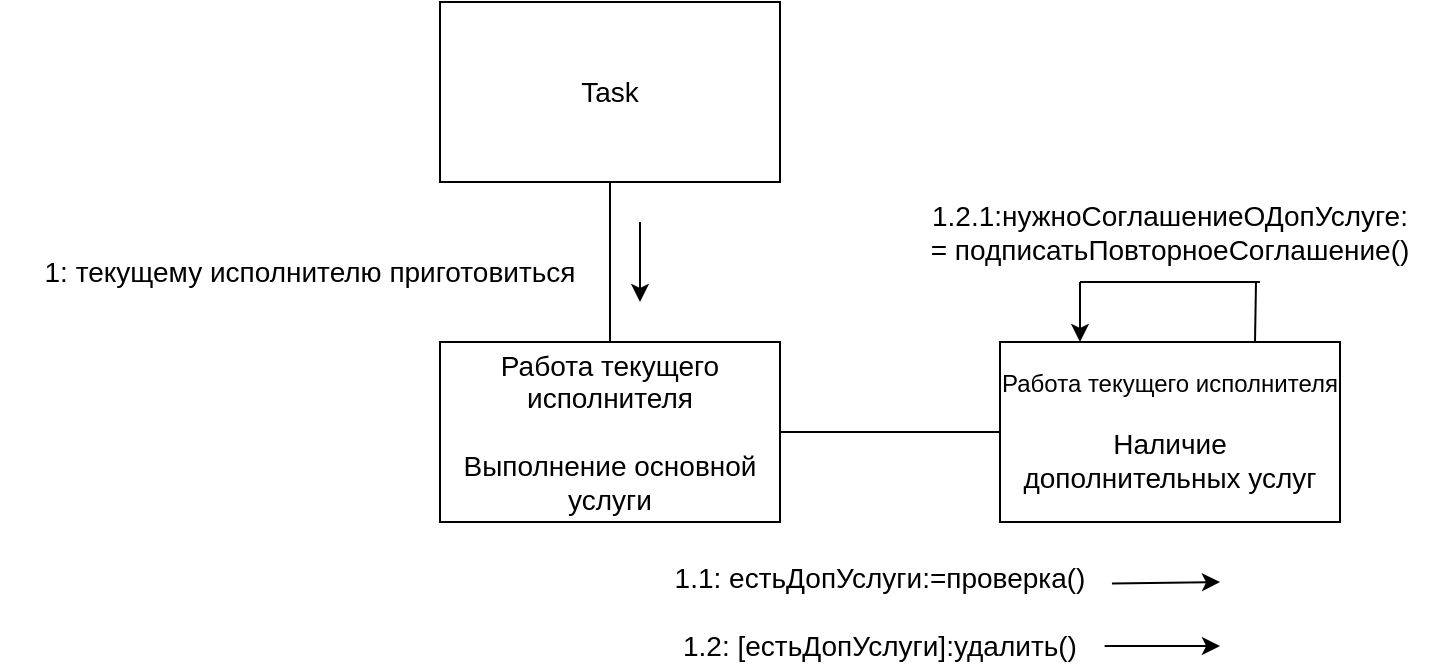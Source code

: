 <mxfile version="20.8.23" type="device"><diagram name="Страница 1" id="p1QC9dvnWu6eV_G18BSs"><mxGraphModel dx="2742" dy="963" grid="1" gridSize="10" guides="1" tooltips="1" connect="1" arrows="1" fold="1" page="1" pageScale="1" pageWidth="827" pageHeight="1169" math="0" shadow="0"><root><mxCell id="0"/><mxCell id="1" parent="0"/><mxCell id="OgugAn7-s-vCVtQCZVdY-1" value="" style="rounded=0;whiteSpace=wrap;html=1;" vertex="1" parent="1"><mxGeometry x="120" y="160" width="170" height="90" as="geometry"/></mxCell><mxCell id="OgugAn7-s-vCVtQCZVdY-2" value="&lt;font style=&quot;font-size: 14px;&quot;&gt;Task&lt;/font&gt;" style="text;html=1;strokeColor=none;fillColor=none;align=center;verticalAlign=middle;whiteSpace=wrap;rounded=0;" vertex="1" parent="1"><mxGeometry x="175" y="190" width="60" height="30" as="geometry"/></mxCell><mxCell id="OgugAn7-s-vCVtQCZVdY-3" value="&lt;font style=&quot;font-size: 14px;&quot;&gt;Работа текущего исполнителя&lt;br&gt;&lt;br&gt;Выполнение основной услуги&lt;br&gt;&lt;/font&gt;" style="rounded=0;whiteSpace=wrap;html=1;" vertex="1" parent="1"><mxGeometry x="120" y="330" width="170" height="90" as="geometry"/></mxCell><mxCell id="OgugAn7-s-vCVtQCZVdY-4" value="&lt;font style=&quot;font-size: 12px;&quot;&gt;Работа текущего исполнителя&lt;/font&gt;&lt;br style=&quot;border-color: var(--border-color); font-size: 14px;&quot;&gt;&lt;br style=&quot;border-color: var(--border-color); font-size: 14px;&quot;&gt;&lt;span style=&quot;font-size: 14px;&quot;&gt;Наличие дополнительных услуг&lt;/span&gt;" style="rounded=0;whiteSpace=wrap;html=1;" vertex="1" parent="1"><mxGeometry x="400" y="330" width="170" height="90" as="geometry"/></mxCell><mxCell id="OgugAn7-s-vCVtQCZVdY-5" value="" style="endArrow=none;html=1;rounded=0;fontSize=14;entryX=0.5;entryY=1;entryDx=0;entryDy=0;" edge="1" parent="1" source="OgugAn7-s-vCVtQCZVdY-3" target="OgugAn7-s-vCVtQCZVdY-1"><mxGeometry width="50" height="50" relative="1" as="geometry"><mxPoint x="390" y="520" as="sourcePoint"/><mxPoint x="440" y="470" as="targetPoint"/></mxGeometry></mxCell><mxCell id="OgugAn7-s-vCVtQCZVdY-6" value="" style="endArrow=none;html=1;rounded=0;fontSize=14;exitX=1;exitY=0.5;exitDx=0;exitDy=0;entryX=0;entryY=0.5;entryDx=0;entryDy=0;" edge="1" parent="1" source="OgugAn7-s-vCVtQCZVdY-3" target="OgugAn7-s-vCVtQCZVdY-4"><mxGeometry width="50" height="50" relative="1" as="geometry"><mxPoint x="390" y="520" as="sourcePoint"/><mxPoint x="440" y="470" as="targetPoint"/></mxGeometry></mxCell><mxCell id="OgugAn7-s-vCVtQCZVdY-7" value="1: текущему исполнителю приготовиться" style="text;html=1;strokeColor=none;fillColor=none;align=center;verticalAlign=middle;whiteSpace=wrap;rounded=0;fontSize=14;" vertex="1" parent="1"><mxGeometry x="-100" y="280" width="310" height="30" as="geometry"/></mxCell><mxCell id="OgugAn7-s-vCVtQCZVdY-8" value="1.1: естьДопУслуги:=проверка()&lt;br&gt;&lt;br&gt;1.2: [естьДопУслуги]:удалить()" style="text;html=1;strokeColor=none;fillColor=none;align=center;verticalAlign=middle;whiteSpace=wrap;rounded=0;fontSize=14;" vertex="1" parent="1"><mxGeometry x="210" y="450" width="260" height="30" as="geometry"/></mxCell><mxCell id="OgugAn7-s-vCVtQCZVdY-9" value="" style="endArrow=classic;html=1;rounded=0;fontSize=14;exitX=0.946;exitY=0.025;exitDx=0;exitDy=0;exitPerimeter=0;" edge="1" parent="1" source="OgugAn7-s-vCVtQCZVdY-8"><mxGeometry width="50" height="50" relative="1" as="geometry"><mxPoint x="390" y="460" as="sourcePoint"/><mxPoint x="510" y="450" as="targetPoint"/></mxGeometry></mxCell><mxCell id="OgugAn7-s-vCVtQCZVdY-10" value="" style="endArrow=classic;html=1;rounded=0;fontSize=14;exitX=0.932;exitY=1.067;exitDx=0;exitDy=0;exitPerimeter=0;" edge="1" parent="1" source="OgugAn7-s-vCVtQCZVdY-8"><mxGeometry width="50" height="50" relative="1" as="geometry"><mxPoint x="480" y="460" as="sourcePoint"/><mxPoint x="510" y="482" as="targetPoint"/></mxGeometry></mxCell><mxCell id="OgugAn7-s-vCVtQCZVdY-11" value="" style="endArrow=classic;html=1;rounded=0;fontSize=14;" edge="1" parent="1"><mxGeometry width="50" height="50" relative="1" as="geometry"><mxPoint x="220" y="270" as="sourcePoint"/><mxPoint x="220" y="310" as="targetPoint"/></mxGeometry></mxCell><mxCell id="OgugAn7-s-vCVtQCZVdY-12" value="1.2.1:нужноСоглашениеОДопУслуге:&lt;br&gt;= подписатьПовторноеСоглашение()" style="text;html=1;strokeColor=none;fillColor=none;align=center;verticalAlign=middle;whiteSpace=wrap;rounded=0;fontSize=14;" vertex="1" parent="1"><mxGeometry x="355" y="260" width="260" height="30" as="geometry"/></mxCell><mxCell id="OgugAn7-s-vCVtQCZVdY-14" value="" style="endArrow=none;html=1;rounded=0;fontSize=14;entryX=0.75;entryY=0;entryDx=0;entryDy=0;" edge="1" parent="1" target="OgugAn7-s-vCVtQCZVdY-4"><mxGeometry width="50" height="50" relative="1" as="geometry"><mxPoint x="528" y="300" as="sourcePoint"/><mxPoint x="440" y="400" as="targetPoint"/></mxGeometry></mxCell><mxCell id="OgugAn7-s-vCVtQCZVdY-15" value="" style="endArrow=none;html=1;rounded=0;fontSize=14;" edge="1" parent="1"><mxGeometry width="50" height="50" relative="1" as="geometry"><mxPoint x="440" y="300" as="sourcePoint"/><mxPoint x="530" y="300" as="targetPoint"/></mxGeometry></mxCell><mxCell id="OgugAn7-s-vCVtQCZVdY-16" value="" style="endArrow=classic;html=1;rounded=0;fontSize=12;" edge="1" parent="1"><mxGeometry width="50" height="50" relative="1" as="geometry"><mxPoint x="440" y="300" as="sourcePoint"/><mxPoint x="440" y="330" as="targetPoint"/></mxGeometry></mxCell></root></mxGraphModel></diagram></mxfile>